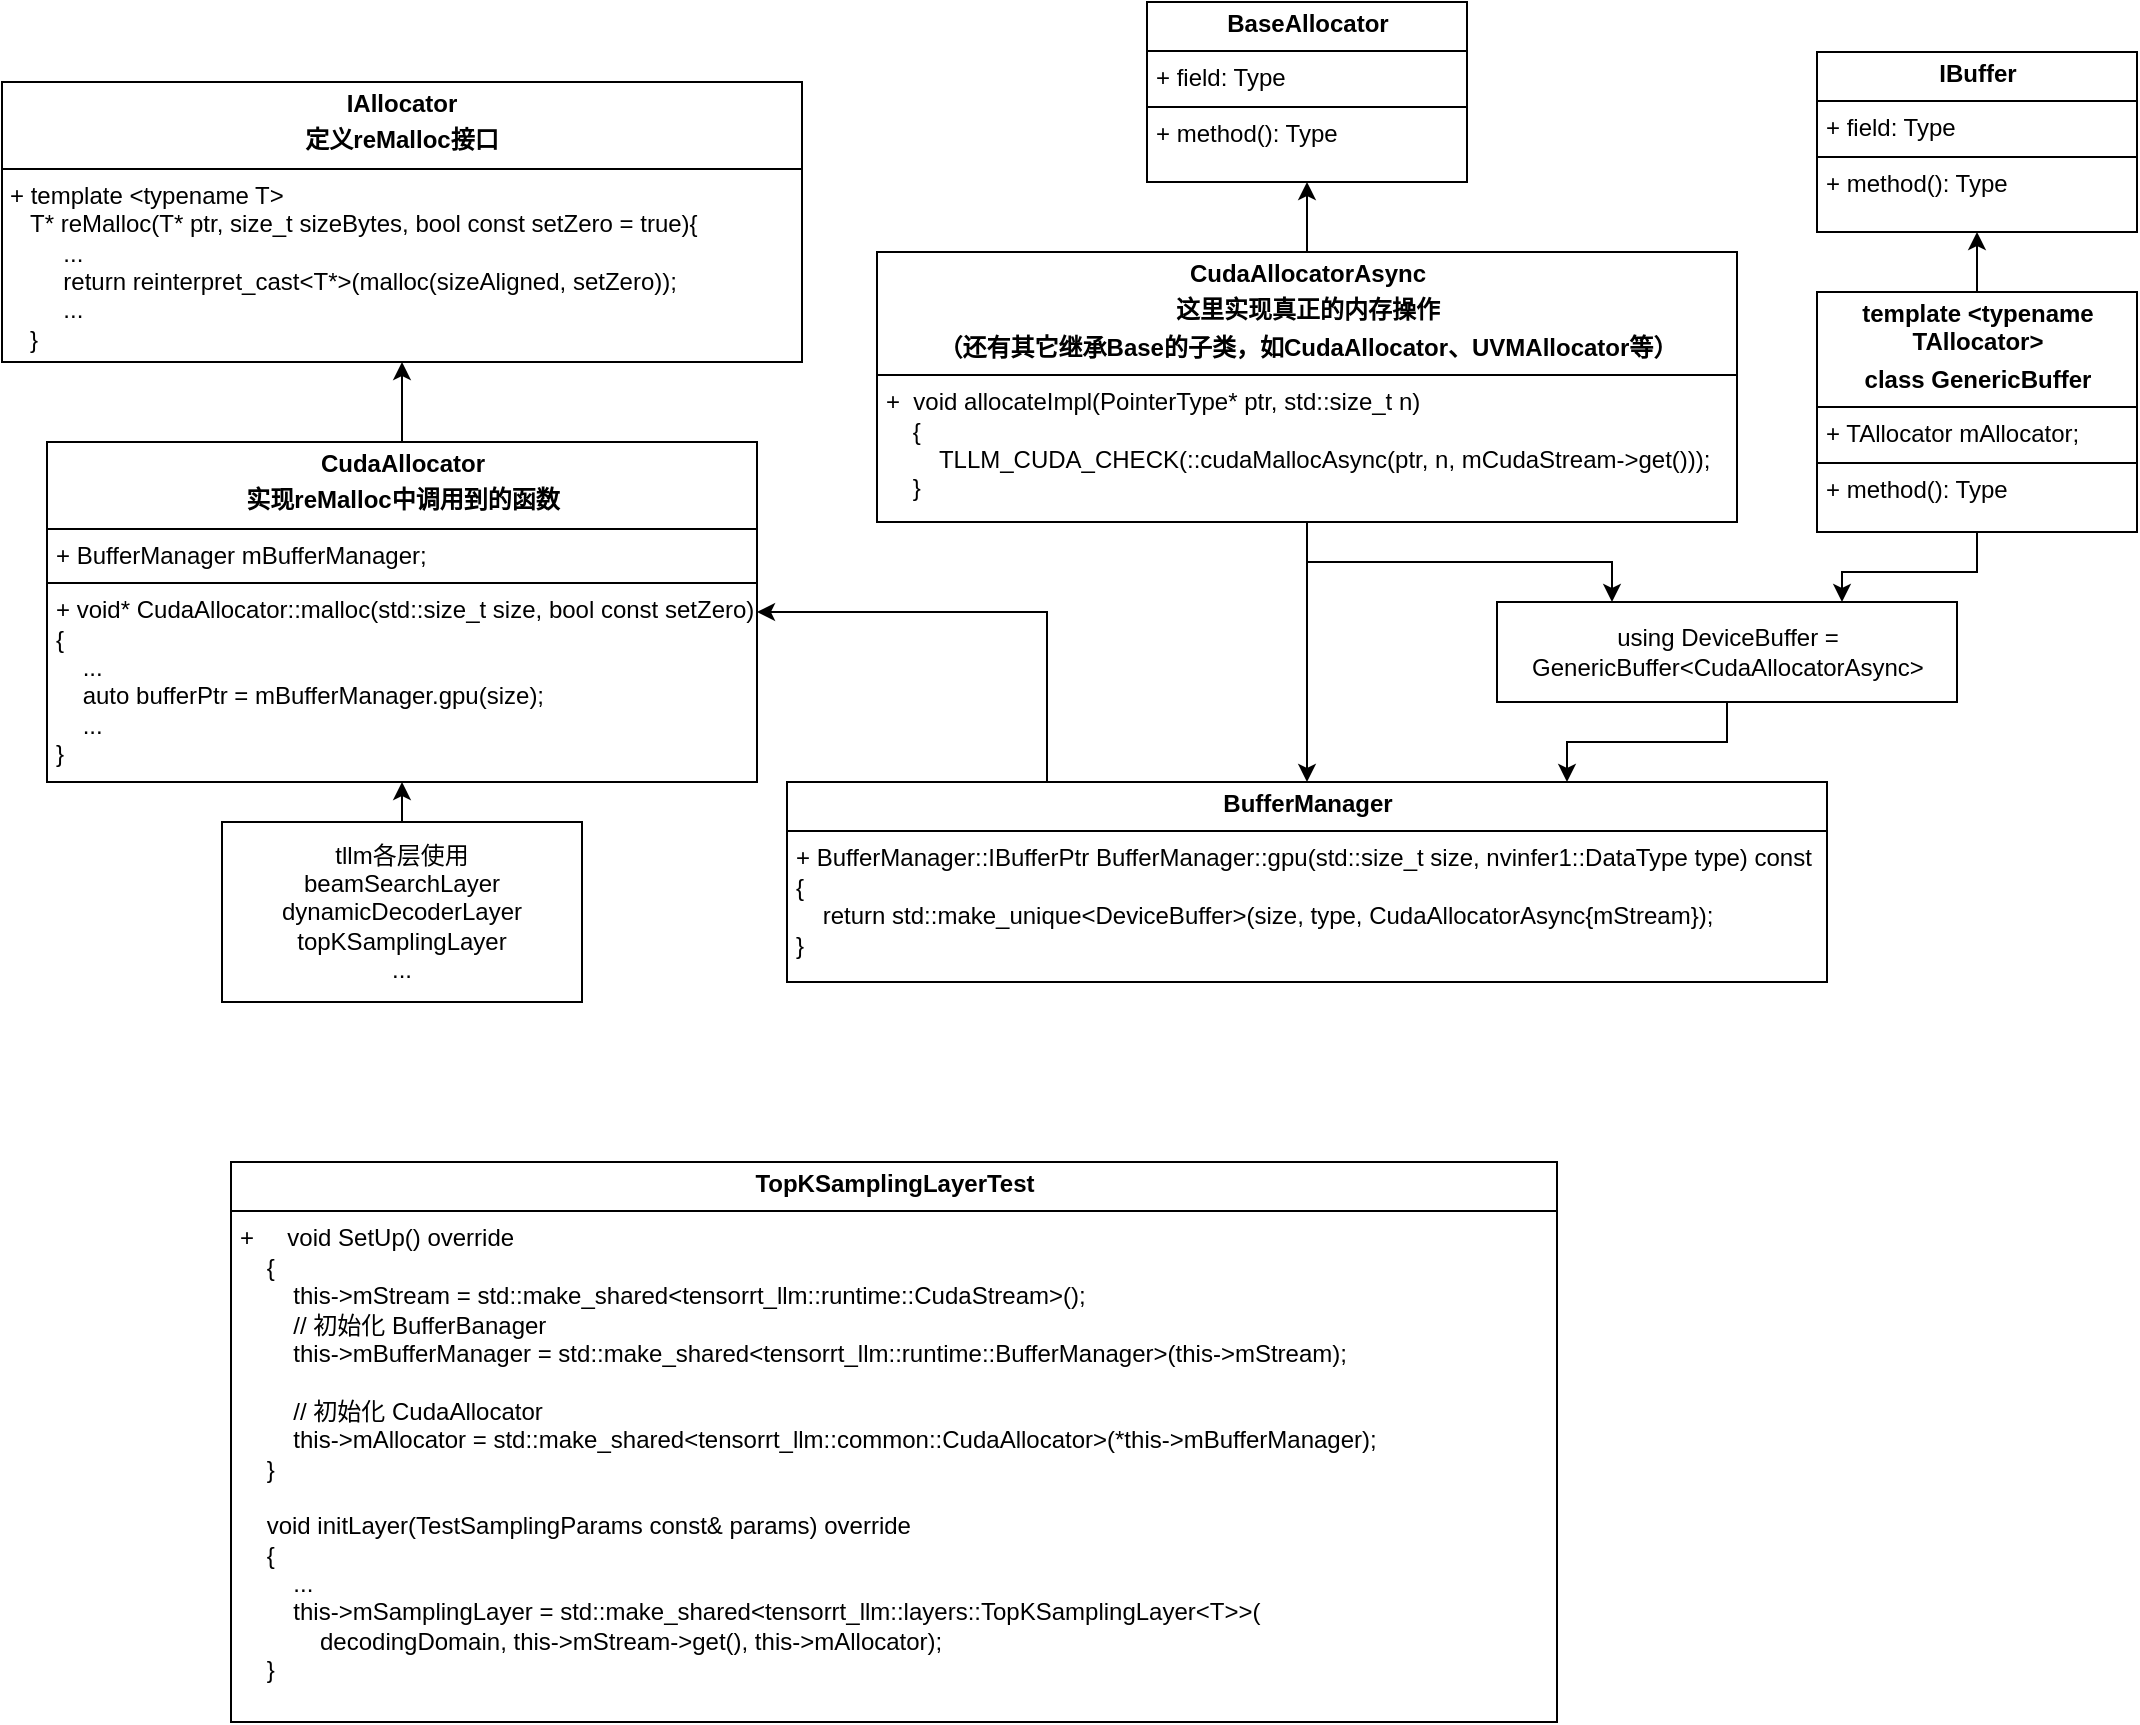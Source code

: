 <mxfile version="24.7.7">
  <diagram name="Page-1" id="xFi3RcCa99oQtBADrK8N">
    <mxGraphModel dx="1187" dy="674" grid="1" gridSize="10" guides="1" tooltips="1" connect="1" arrows="1" fold="1" page="1" pageScale="1" pageWidth="850" pageHeight="1100" math="0" shadow="0">
      <root>
        <mxCell id="0" />
        <mxCell id="1" parent="0" />
        <mxCell id="l-eCHvWZheXAsXFQylge-18" value="&lt;p style=&quot;margin:0px;margin-top:4px;text-align:center;&quot;&gt;&lt;b&gt;IAllocator&lt;/b&gt;&lt;/p&gt;&lt;p style=&quot;margin:0px;margin-top:4px;text-align:center;&quot;&gt;&lt;b&gt;定义reMalloc接口&lt;/b&gt;&lt;/p&gt;&lt;hr size=&quot;1&quot; style=&quot;border-style:solid;&quot;&gt;&lt;p style=&quot;margin:0px;margin-left:4px;&quot;&gt;&lt;/p&gt;&lt;p style=&quot;margin:0px;margin-left:4px;&quot;&gt;+&amp;nbsp;&lt;span style=&quot;background-color: initial;&quot;&gt;template &amp;lt;typename T&amp;gt;&lt;/span&gt;&lt;/p&gt;&lt;p style=&quot;margin:0px;margin-left:4px;&quot;&gt;&amp;nbsp; &amp;nbsp;T* reMalloc(T* ptr, size_t sizeBytes, bool const setZero = true){&amp;nbsp;&lt;/p&gt;&lt;p style=&quot;margin:0px;margin-left:4px;&quot;&gt;&lt;span style=&quot;white-space: pre;&quot;&gt;&#x9;&lt;/span&gt;...&lt;br&gt;&lt;/p&gt;&lt;p style=&quot;margin:0px;margin-left:4px;&quot;&gt;&lt;span style=&quot;white-space: pre;&quot;&gt;&#x9;&lt;/span&gt;&lt;span style=&quot;background-color: initial;&quot;&gt;return reinterpret_cast&amp;lt;T*&amp;gt;(malloc(sizeAligned, setZero));&lt;/span&gt;&lt;br&gt;&lt;/p&gt;&lt;p style=&quot;margin:0px;margin-left:4px;&quot;&gt;&lt;span style=&quot;background-color: initial;&quot;&gt;&lt;span style=&quot;white-space: pre;&quot;&gt;&#x9;&lt;/span&gt;...&lt;br&gt;&lt;/span&gt;&lt;/p&gt;&lt;p style=&quot;margin:0px;margin-left:4px;&quot;&gt;&amp;nbsp; &amp;nbsp;}&lt;/p&gt;" style="verticalAlign=top;align=left;overflow=fill;html=1;whiteSpace=wrap;" vertex="1" parent="1">
          <mxGeometry x="120" y="140" width="400" height="140" as="geometry" />
        </mxCell>
        <mxCell id="l-eCHvWZheXAsXFQylge-19" style="edgeStyle=orthogonalEdgeStyle;rounded=0;orthogonalLoop=1;jettySize=auto;html=1;exitX=0.5;exitY=0;exitDx=0;exitDy=0;entryX=0.5;entryY=1;entryDx=0;entryDy=0;" edge="1" parent="1" source="l-eCHvWZheXAsXFQylge-21" target="l-eCHvWZheXAsXFQylge-18">
          <mxGeometry relative="1" as="geometry" />
        </mxCell>
        <mxCell id="l-eCHvWZheXAsXFQylge-21" value="&lt;p style=&quot;margin:0px;margin-top:4px;text-align:center;&quot;&gt;&lt;b&gt;CudaAllocator&lt;/b&gt;&lt;/p&gt;&lt;p style=&quot;margin:0px;margin-top:4px;text-align:center;&quot;&gt;&lt;b&gt;实现reMalloc中调用到的函数&lt;/b&gt;&lt;/p&gt;&lt;hr size=&quot;1&quot; style=&quot;border-style:solid;&quot;&gt;&lt;p style=&quot;margin:0px;margin-left:4px;&quot;&gt;+&amp;nbsp;BufferManager mBufferManager;&lt;/p&gt;&lt;hr size=&quot;1&quot; style=&quot;border-style:solid;&quot;&gt;&lt;p style=&quot;margin:0px;margin-left:4px;&quot;&gt;+&amp;nbsp;&lt;span style=&quot;background-color: initial;&quot;&gt;void* CudaAllocator::malloc(std::size_t size, bool const setZero)&lt;/span&gt;&lt;/p&gt;&lt;p style=&quot;margin:0px;margin-left:4px;&quot;&gt;{&lt;/p&gt;&lt;p style=&quot;margin:0px;margin-left:4px;&quot;&gt;&amp;nbsp; &amp;nbsp; ...&lt;/p&gt;&lt;p style=&quot;margin:0px;margin-left:4px;&quot;&gt;&amp;nbsp; &amp;nbsp; auto bufferPtr = mBufferManager.gpu(size);&lt;/p&gt;&lt;p style=&quot;margin:0px;margin-left:4px;&quot;&gt;&amp;nbsp; &amp;nbsp; ...&lt;/p&gt;&lt;p style=&quot;margin:0px;margin-left:4px;&quot;&gt;}&lt;/p&gt;" style="verticalAlign=top;align=left;overflow=fill;html=1;whiteSpace=wrap;" vertex="1" parent="1">
          <mxGeometry x="142.5" y="320" width="355" height="170" as="geometry" />
        </mxCell>
        <mxCell id="l-eCHvWZheXAsXFQylge-40" style="edgeStyle=orthogonalEdgeStyle;rounded=0;orthogonalLoop=1;jettySize=auto;html=1;exitX=0.25;exitY=0;exitDx=0;exitDy=0;entryX=1;entryY=0.5;entryDx=0;entryDy=0;" edge="1" parent="1" source="l-eCHvWZheXAsXFQylge-22" target="l-eCHvWZheXAsXFQylge-21">
          <mxGeometry relative="1" as="geometry" />
        </mxCell>
        <mxCell id="l-eCHvWZheXAsXFQylge-22" value="&lt;p style=&quot;margin:0px;margin-top:4px;text-align:center;&quot;&gt;&lt;b&gt;BufferManager&lt;/b&gt;&lt;/p&gt;&lt;hr size=&quot;1&quot; style=&quot;border-style:solid;&quot;&gt;&lt;p style=&quot;margin:0px;margin-left:4px;&quot;&gt;+&amp;nbsp;&lt;span style=&quot;background-color: initial;&quot;&gt;BufferManager::IBufferPtr BufferManager::gpu(std::size_t size, nvinfer1::DataType type) const&lt;/span&gt;&lt;/p&gt;&lt;p style=&quot;margin:0px;margin-left:4px;&quot;&gt;{&lt;/p&gt;&lt;p style=&quot;margin:0px;margin-left:4px;&quot;&gt;&amp;nbsp; &amp;nbsp; return std::make_unique&amp;lt;DeviceBuffer&amp;gt;(size, type, CudaAllocatorAsync{mStream});&lt;/p&gt;&lt;p style=&quot;margin:0px;margin-left:4px;&quot;&gt;}&lt;/p&gt;" style="verticalAlign=top;align=left;overflow=fill;html=1;whiteSpace=wrap;" vertex="1" parent="1">
          <mxGeometry x="512.5" y="490" width="520" height="100" as="geometry" />
        </mxCell>
        <mxCell id="l-eCHvWZheXAsXFQylge-23" value="&lt;p style=&quot;margin:0px;margin-top:4px;text-align:center;&quot;&gt;&lt;b&gt;BaseAllocator&lt;/b&gt;&lt;/p&gt;&lt;hr size=&quot;1&quot; style=&quot;border-style:solid;&quot;&gt;&lt;p style=&quot;margin:0px;margin-left:4px;&quot;&gt;+ field: Type&lt;/p&gt;&lt;hr size=&quot;1&quot; style=&quot;border-style:solid;&quot;&gt;&lt;p style=&quot;margin:0px;margin-left:4px;&quot;&gt;+ method(): Type&lt;/p&gt;" style="verticalAlign=top;align=left;overflow=fill;html=1;whiteSpace=wrap;" vertex="1" parent="1">
          <mxGeometry x="692.5" y="100" width="160" height="90" as="geometry" />
        </mxCell>
        <mxCell id="l-eCHvWZheXAsXFQylge-24" style="edgeStyle=orthogonalEdgeStyle;rounded=0;orthogonalLoop=1;jettySize=auto;html=1;exitX=0.5;exitY=0;exitDx=0;exitDy=0;entryX=0.5;entryY=1;entryDx=0;entryDy=0;" edge="1" parent="1" source="l-eCHvWZheXAsXFQylge-27" target="l-eCHvWZheXAsXFQylge-23">
          <mxGeometry relative="1" as="geometry" />
        </mxCell>
        <mxCell id="l-eCHvWZheXAsXFQylge-25" style="edgeStyle=orthogonalEdgeStyle;rounded=0;orthogonalLoop=1;jettySize=auto;html=1;exitX=0.5;exitY=1;exitDx=0;exitDy=0;entryX=0.25;entryY=0;entryDx=0;entryDy=0;" edge="1" parent="1" source="l-eCHvWZheXAsXFQylge-27" target="l-eCHvWZheXAsXFQylge-32">
          <mxGeometry relative="1" as="geometry" />
        </mxCell>
        <mxCell id="l-eCHvWZheXAsXFQylge-38" style="edgeStyle=orthogonalEdgeStyle;rounded=0;orthogonalLoop=1;jettySize=auto;html=1;exitX=0.5;exitY=1;exitDx=0;exitDy=0;entryX=0.5;entryY=0;entryDx=0;entryDy=0;" edge="1" parent="1" source="l-eCHvWZheXAsXFQylge-27" target="l-eCHvWZheXAsXFQylge-22">
          <mxGeometry relative="1" as="geometry" />
        </mxCell>
        <mxCell id="l-eCHvWZheXAsXFQylge-27" value="&lt;p style=&quot;margin:0px;margin-top:4px;text-align:center;&quot;&gt;&lt;b&gt;CudaAllocatorAsync&lt;/b&gt;&lt;/p&gt;&lt;p style=&quot;text-align: center; margin: 4px 0px 0px;&quot;&gt;&lt;b&gt;这里实现真正的内存操作&lt;/b&gt;&lt;/p&gt;&lt;p style=&quot;text-align: center; margin: 4px 0px 0px;&quot;&gt;&lt;b&gt;（还有其它继承Base的子类，如&lt;/b&gt;&lt;span style=&quot;background-color: initial;&quot;&gt;&lt;b&gt;CudaAllocator、&lt;/b&gt;&lt;/span&gt;&lt;span style=&quot;background-color: initial;&quot;&gt;&lt;b&gt;UVMAllocator等&lt;/b&gt;&lt;/span&gt;&lt;b style=&quot;background-color: initial;&quot;&gt;）&lt;/b&gt;&lt;/p&gt;&lt;hr size=&quot;1&quot; style=&quot;border-style:solid;&quot;&gt;&lt;p style=&quot;margin:0px;margin-left:4px;&quot;&gt;&lt;/p&gt;&lt;p style=&quot;margin:0px;margin-left:4px;&quot;&gt;+&amp;nbsp;&lt;span style=&quot;background-color: initial;&quot;&gt;&amp;nbsp;void allocateImpl(PointerType* ptr, std::size_t n)&lt;/span&gt;&lt;/p&gt;&lt;p style=&quot;margin:0px;margin-left:4px;&quot;&gt;&amp;nbsp; &amp;nbsp; {&lt;/p&gt;&lt;p style=&quot;margin:0px;margin-left:4px;&quot;&gt;&amp;nbsp; &amp;nbsp; &amp;nbsp; &amp;nbsp; TLLM_CUDA_CHECK(::cudaMallocAsync(ptr, n, mCudaStream-&amp;gt;get()));&lt;/p&gt;&lt;p style=&quot;margin:0px;margin-left:4px;&quot;&gt;&amp;nbsp; &amp;nbsp; }&lt;/p&gt;" style="verticalAlign=top;align=left;overflow=fill;html=1;whiteSpace=wrap;" vertex="1" parent="1">
          <mxGeometry x="557.5" y="225" width="430" height="135" as="geometry" />
        </mxCell>
        <mxCell id="l-eCHvWZheXAsXFQylge-28" value="&lt;p style=&quot;margin:0px;margin-top:4px;text-align:center;&quot;&gt;&lt;b&gt;IBuffer&lt;/b&gt;&lt;/p&gt;&lt;hr size=&quot;1&quot; style=&quot;border-style:solid;&quot;&gt;&lt;p style=&quot;margin:0px;margin-left:4px;&quot;&gt;+ field: Type&lt;/p&gt;&lt;hr size=&quot;1&quot; style=&quot;border-style:solid;&quot;&gt;&lt;p style=&quot;margin:0px;margin-left:4px;&quot;&gt;+ method(): Type&lt;/p&gt;" style="verticalAlign=top;align=left;overflow=fill;html=1;whiteSpace=wrap;" vertex="1" parent="1">
          <mxGeometry x="1027.5" y="125" width="160" height="90" as="geometry" />
        </mxCell>
        <mxCell id="l-eCHvWZheXAsXFQylge-29" style="edgeStyle=orthogonalEdgeStyle;rounded=0;orthogonalLoop=1;jettySize=auto;html=1;exitX=0.5;exitY=0;exitDx=0;exitDy=0;entryX=0.5;entryY=1;entryDx=0;entryDy=0;" edge="1" parent="1" source="l-eCHvWZheXAsXFQylge-33" target="l-eCHvWZheXAsXFQylge-28">
          <mxGeometry relative="1" as="geometry">
            <mxPoint x="1107.5" y="260" as="sourcePoint" />
          </mxGeometry>
        </mxCell>
        <mxCell id="l-eCHvWZheXAsXFQylge-30" style="edgeStyle=orthogonalEdgeStyle;rounded=0;orthogonalLoop=1;jettySize=auto;html=1;exitX=0.5;exitY=1;exitDx=0;exitDy=0;entryX=0.75;entryY=0;entryDx=0;entryDy=0;" edge="1" parent="1" source="l-eCHvWZheXAsXFQylge-33" target="l-eCHvWZheXAsXFQylge-32">
          <mxGeometry relative="1" as="geometry">
            <mxPoint x="1007.5" y="400" as="targetPoint" />
            <mxPoint x="1147.5" y="340" as="sourcePoint" />
          </mxGeometry>
        </mxCell>
        <mxCell id="l-eCHvWZheXAsXFQylge-39" style="edgeStyle=orthogonalEdgeStyle;rounded=0;orthogonalLoop=1;jettySize=auto;html=1;exitX=0.5;exitY=1;exitDx=0;exitDy=0;entryX=0.75;entryY=0;entryDx=0;entryDy=0;" edge="1" parent="1" source="l-eCHvWZheXAsXFQylge-32" target="l-eCHvWZheXAsXFQylge-22">
          <mxGeometry relative="1" as="geometry" />
        </mxCell>
        <mxCell id="l-eCHvWZheXAsXFQylge-32" value="using DeviceBuffer = GenericBuffer&amp;lt;CudaAllocatorAsync&amp;gt;" style="html=1;whiteSpace=wrap;" vertex="1" parent="1">
          <mxGeometry x="867.5" y="400" width="230" height="50" as="geometry" />
        </mxCell>
        <mxCell id="l-eCHvWZheXAsXFQylge-33" value="&lt;p style=&quot;margin:0px;margin-top:4px;text-align:center;&quot;&gt;&lt;b&gt;template &amp;lt;typename TAllocator&amp;gt;&lt;/b&gt;&lt;/p&gt;&lt;p style=&quot;margin:0px;margin-top:4px;text-align:center;&quot;&gt;&lt;b&gt;class GenericBuffer&lt;/b&gt;&lt;/p&gt;&lt;hr size=&quot;1&quot; style=&quot;border-style:solid;&quot;&gt;&lt;p style=&quot;margin:0px;margin-left:4px;&quot;&gt;+ TAllocator mAllocator;&lt;/p&gt;&lt;hr size=&quot;1&quot; style=&quot;border-style:solid;&quot;&gt;&lt;p style=&quot;margin:0px;margin-left:4px;&quot;&gt;+ method(): Type&lt;/p&gt;" style="verticalAlign=top;align=left;overflow=fill;html=1;whiteSpace=wrap;" vertex="1" parent="1">
          <mxGeometry x="1027.5" y="245" width="160" height="120" as="geometry" />
        </mxCell>
        <mxCell id="l-eCHvWZheXAsXFQylge-36" style="edgeStyle=orthogonalEdgeStyle;rounded=0;orthogonalLoop=1;jettySize=auto;html=1;exitX=0.5;exitY=0;exitDx=0;exitDy=0;entryX=0.5;entryY=1;entryDx=0;entryDy=0;" edge="1" parent="1" source="l-eCHvWZheXAsXFQylge-35" target="l-eCHvWZheXAsXFQylge-21">
          <mxGeometry relative="1" as="geometry" />
        </mxCell>
        <mxCell id="l-eCHvWZheXAsXFQylge-35" value="tllm各层使用&lt;div&gt;beamSearchLayer&lt;/div&gt;&lt;div&gt;dynamicDecoderLayer&lt;/div&gt;&lt;div&gt;topKSamplingLayer&lt;/div&gt;&lt;div&gt;...&lt;/div&gt;" style="html=1;whiteSpace=wrap;" vertex="1" parent="1">
          <mxGeometry x="230" y="510" width="180" height="90" as="geometry" />
        </mxCell>
        <mxCell id="l-eCHvWZheXAsXFQylge-37" value="&lt;p style=&quot;margin:0px;margin-top:4px;text-align:center;&quot;&gt;&lt;b&gt;TopKSamplingLayerTest&lt;/b&gt;&lt;br&gt;&lt;/p&gt;&lt;hr size=&quot;1&quot; style=&quot;border-style:solid;&quot;&gt;&lt;p style=&quot;margin:0px;margin-left:4px;&quot;&gt;&lt;/p&gt;&lt;p style=&quot;margin:0px;margin-left:4px;&quot;&gt;+&amp;nbsp;&lt;span style=&quot;background-color: initial;&quot;&gt;&amp;nbsp; &amp;nbsp; void SetUp() override&lt;/span&gt;&lt;/p&gt;&lt;p style=&quot;margin:0px;margin-left:4px;&quot;&gt;&amp;nbsp; &amp;nbsp; {&lt;/p&gt;&lt;p style=&quot;margin:0px;margin-left:4px;&quot;&gt;&amp;nbsp; &amp;nbsp; &amp;nbsp; &amp;nbsp; this-&amp;gt;mStream = std::make_shared&amp;lt;tensorrt_llm::runtime::CudaStream&amp;gt;();&lt;/p&gt;&lt;p style=&quot;margin:0px;margin-left:4px;&quot;&gt;&lt;span style=&quot;white-space: pre;&quot;&gt;&#x9;&lt;/span&gt;// 初始化 BufferBanager&lt;br&gt;&lt;/p&gt;&lt;p style=&quot;margin:0px;margin-left:4px;&quot;&gt;&amp;nbsp; &amp;nbsp; &amp;nbsp; &amp;nbsp; this-&amp;gt;mBufferManager = std::make_shared&amp;lt;tensorrt_llm::runtime::BufferManager&amp;gt;(this-&amp;gt;mStream);&lt;/p&gt;&lt;p style=&quot;margin:0px;margin-left:4px;&quot;&gt;&lt;span style=&quot;white-space: pre;&quot;&gt;&#x9;&lt;/span&gt;&lt;/p&gt;&lt;p style=&quot;margin:0px;margin-left:4px;&quot;&gt;&lt;span style=&quot;background-color: initial;&quot;&gt;&lt;span style=&quot;white-space: pre;&quot;&gt;&#x9;&lt;/span&gt;// 初始化 CudaAllocator&lt;/span&gt;&lt;br&gt;&lt;/p&gt;&lt;p style=&quot;margin:0px;margin-left:4px;&quot;&gt;&amp;nbsp; &amp;nbsp; &amp;nbsp; &amp;nbsp; this-&amp;gt;mAllocator = std::make_shared&amp;lt;tensorrt_llm::common::CudaAllocator&amp;gt;(*this-&amp;gt;mBufferManager);&lt;/p&gt;&lt;p style=&quot;margin:0px;margin-left:4px;&quot;&gt;&amp;nbsp; &amp;nbsp; }&lt;/p&gt;&lt;p style=&quot;margin:0px;margin-left:4px;&quot;&gt;&lt;br&gt;&lt;/p&gt;&lt;p style=&quot;margin:0px;margin-left:4px;&quot;&gt;&amp;nbsp; &amp;nbsp; void initLayer(TestSamplingParams const&amp;amp; params) override&lt;/p&gt;&lt;p style=&quot;margin:0px;margin-left:4px;&quot;&gt;&amp;nbsp; &amp;nbsp; {&lt;/p&gt;&lt;p style=&quot;margin:0px;margin-left:4px;&quot;&gt;&amp;nbsp; &amp;nbsp; &amp;nbsp; &amp;nbsp; ...&lt;/p&gt;&lt;p style=&quot;margin:0px;margin-left:4px;&quot;&gt;&amp;nbsp; &amp;nbsp; &amp;nbsp; &amp;nbsp; this-&amp;gt;mSamplingLayer = std::make_shared&amp;lt;tensorrt_llm::layers::TopKSamplingLayer&amp;lt;T&amp;gt;&amp;gt;(&lt;/p&gt;&lt;p style=&quot;margin:0px;margin-left:4px;&quot;&gt;&amp;nbsp; &amp;nbsp; &amp;nbsp; &amp;nbsp; &amp;nbsp; &amp;nbsp; decodingDomain, this-&amp;gt;mStream-&amp;gt;get(), this-&amp;gt;mAllocator);&lt;/p&gt;&lt;p style=&quot;margin:0px;margin-left:4px;&quot;&gt;&amp;nbsp; &amp;nbsp; }&lt;/p&gt;" style="verticalAlign=top;align=left;overflow=fill;html=1;whiteSpace=wrap;" vertex="1" parent="1">
          <mxGeometry x="234.5" y="680" width="663" height="280" as="geometry" />
        </mxCell>
      </root>
    </mxGraphModel>
  </diagram>
</mxfile>
